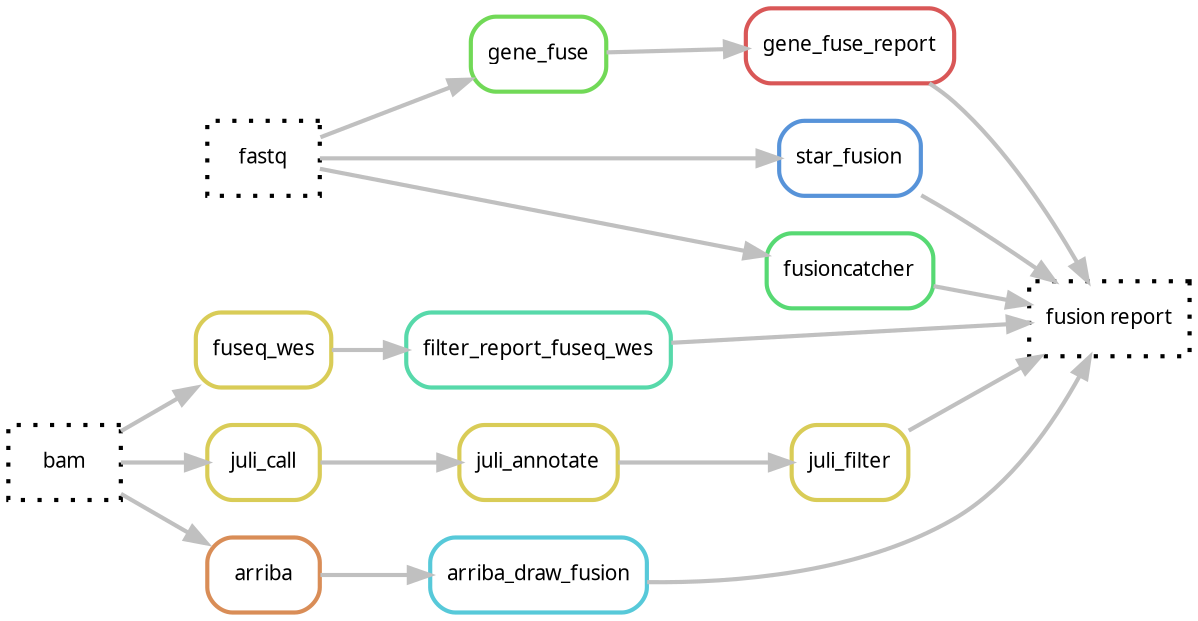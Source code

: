 digraph snakemake_dag {
	rankdir="LR"
    graph[bgcolor=white, margin=0];
    node[shape=box, style=rounded, fontname=sans,                 fontsize=10, penwidth=2];
    edge[penwidth=2, color=grey];
	0[label = "fusion report", color = "0.0 0.0 0.0", style="dotted"];
	1[label = "gene_fuse_report", color = "0.00 0.6 0.85", style="rounded"];
	2[label = "gene_fuse", color = "0.30 0.6 0.85", style="rounded"];
	3[label = "filter_report_fuseq_wes", color = "0.44 0.6 0.85", style="rounded"];
	4[label = "fuseq_wes", color = "0.15 0.6 0.85", style="rounded"];
	41[label = "juli_call", color = "0.15 0.6 0.85", style="rounded"];
	42[label = "juli_annotate", color = "0.15 0.6 0.85", style="rounded"];
	43[label = "juli_filter", color = "0.15 0.6 0.85", style="rounded"];
	5[label = "arriba_draw_fusion", color = "0.52 0.6 0.85", style="rounded"];
	6[label = "arriba", color = "0.07 0.6 0.85", style="rounded"];
	7[label = "star_fusion", color = "0.59 0.6 0.85", style="rounded"];
	8[label = "fusioncatcher", color = "0.37 0.6 0.85", style="rounded"];
	9[label = "fastq", color = "0.0 0.0 0.0", style="dotted"];
	10[label = "bam", color = "0.0 0.0 0.0", style="dotted"];
	1 -> 0
	8 -> 0
	3 -> 0
	5 -> 0
	7 -> 0
	2 -> 1
	4 -> 3
	6 -> 5
	10 -> 6
	9 -> 8
	9 -> 7
	9 -> 2
	10 -> 4
	10 -> 41
	41 -> 42
	42 -> 43
	43 -> 0
}            
